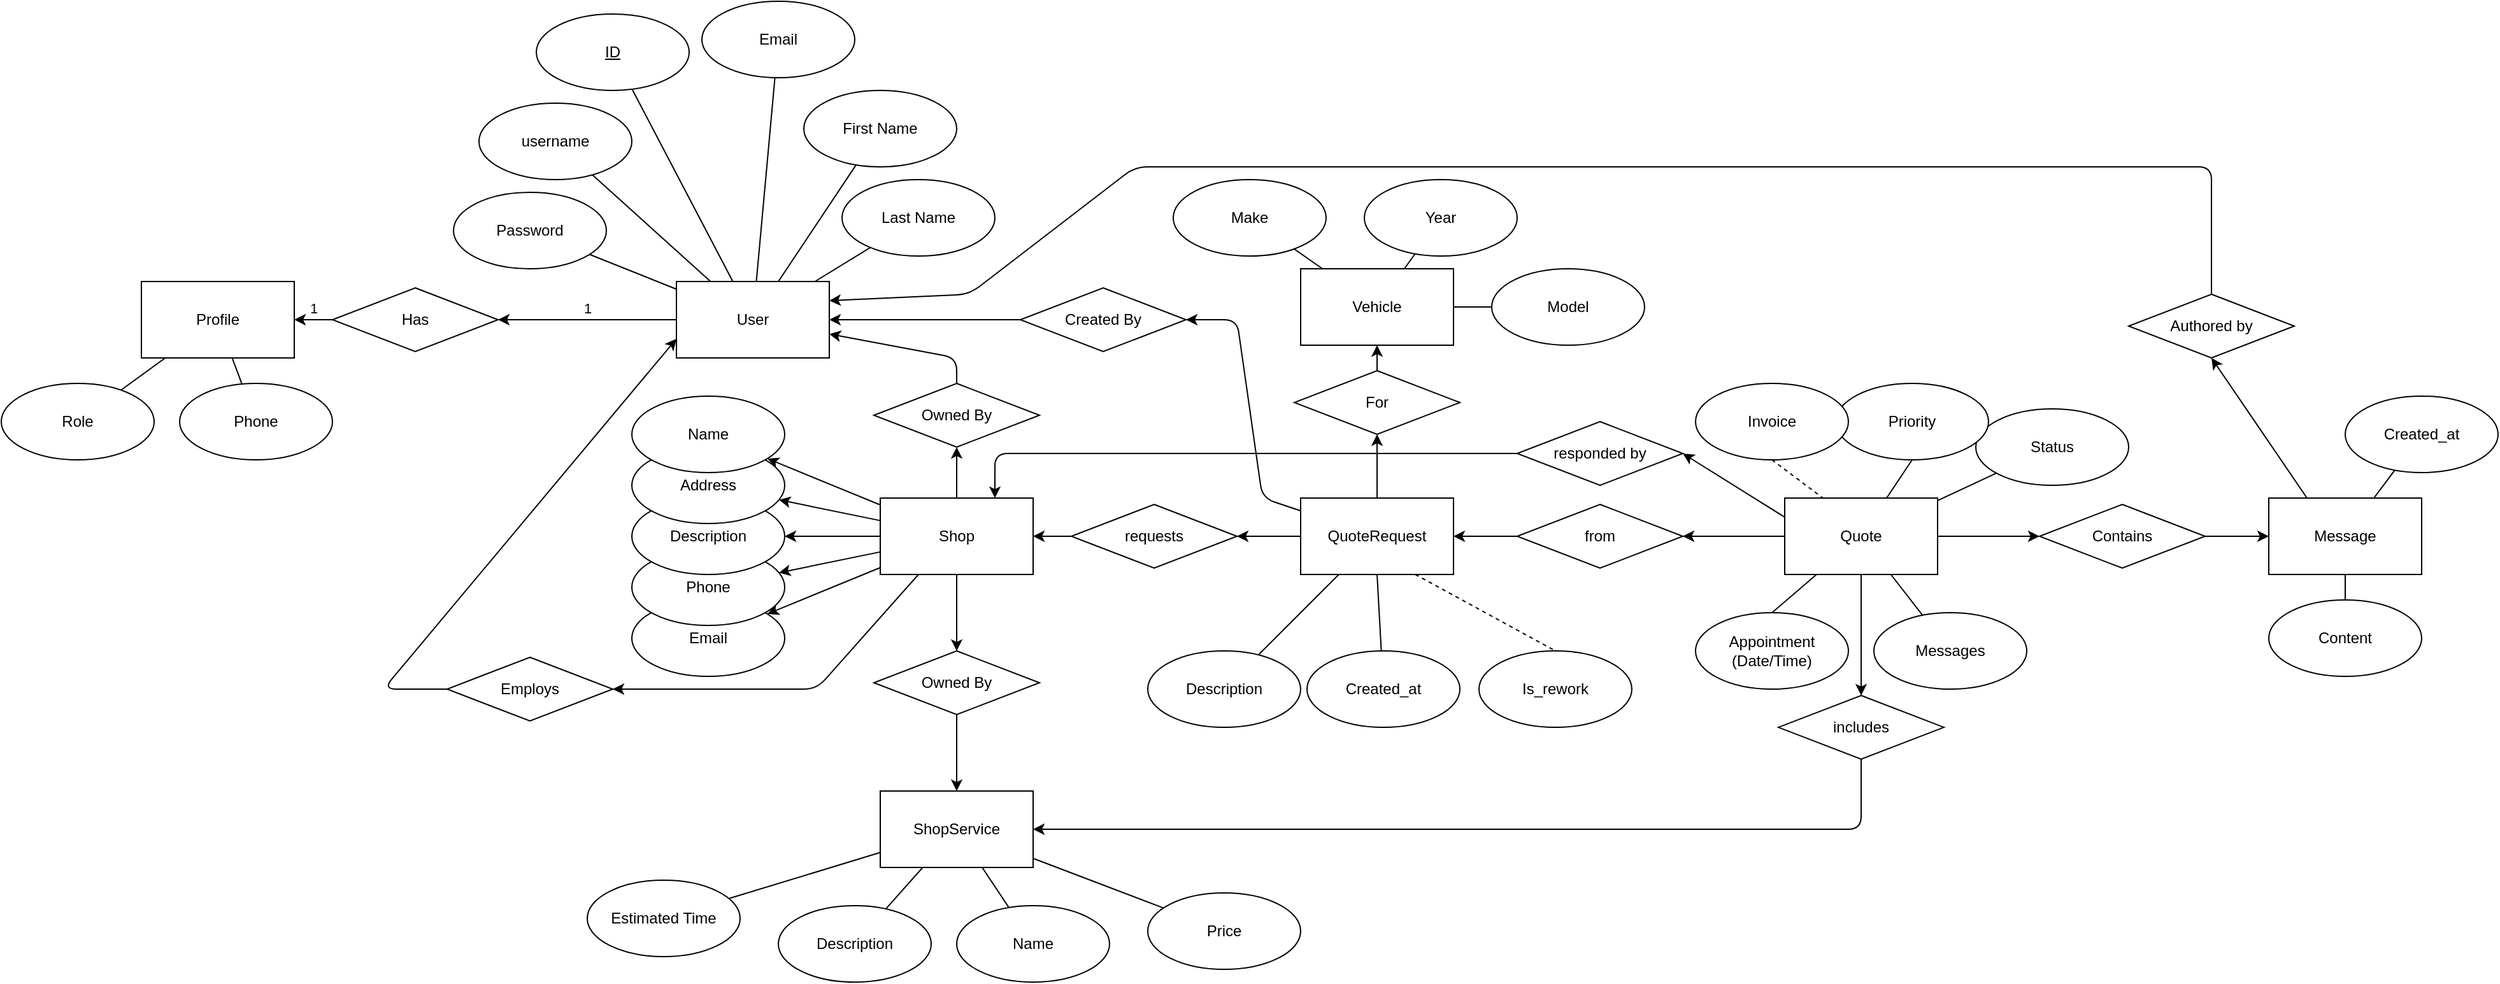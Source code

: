 <mxfile version="20.5.3" type="google"><diagram id="4mzdZ9wm7jJQazLBEe4_" name="Page-1"><mxGraphModel dx="3038" dy="2288" grid="1" gridSize="10" guides="1" tooltips="1" connect="1" arrows="1" fold="1" page="1" pageScale="1" pageWidth="850" pageHeight="1100" math="0" shadow="0"><root><mxCell id="0"/><mxCell id="1" parent="0"/><mxCell id="8-QeXk3PJay878xfkrT4-25" style="rounded=0;orthogonalLoop=1;jettySize=auto;html=1;exitX=0.5;exitY=0;exitDx=0;exitDy=0;strokeColor=default;endArrow=none;endFill=0;" parent="1" source="8Xtw2rzOZ27A39k7qN6L-52" target="8-QeXk3PJay878xfkrT4-3" edge="1"><mxGeometry relative="1" as="geometry"/></mxCell><mxCell id="8Xtw2rzOZ27A39k7qN6L-52" value="Appointment&lt;br&gt;(Date/Time)" style="ellipse;whiteSpace=wrap;html=1;rounded=0;" parent="1" vertex="1"><mxGeometry x="1190" y="350" width="120" height="60" as="geometry"/></mxCell><mxCell id="8-QeXk3PJay878xfkrT4-21" style="edgeStyle=none;rounded=0;orthogonalLoop=1;jettySize=auto;html=1;strokeColor=default;endArrow=none;endFill=0;" parent="1" source="8Xtw2rzOZ27A39k7qN6L-50" target="8-QeXk3PJay878xfkrT4-3" edge="1"><mxGeometry relative="1" as="geometry"><mxPoint x="1460" y="280" as="targetPoint"/></mxGeometry></mxCell><mxCell id="8Xtw2rzOZ27A39k7qN6L-50" value="Status" style="ellipse;whiteSpace=wrap;html=1;rounded=0;" parent="1" vertex="1"><mxGeometry x="1410" y="190" width="120" height="60" as="geometry"/></mxCell><mxCell id="8-QeXk3PJay878xfkrT4-20" style="edgeStyle=none;rounded=0;orthogonalLoop=1;jettySize=auto;html=1;exitX=0.5;exitY=1;exitDx=0;exitDy=0;strokeColor=default;endArrow=none;endFill=0;" parent="1" source="8Xtw2rzOZ27A39k7qN6L-48" target="8-QeXk3PJay878xfkrT4-3" edge="1"><mxGeometry relative="1" as="geometry"/></mxCell><mxCell id="8Xtw2rzOZ27A39k7qN6L-48" value="Priority" style="ellipse;whiteSpace=wrap;html=1;rounded=0;" parent="1" vertex="1"><mxGeometry x="1300" y="170" width="120" height="60" as="geometry"/></mxCell><mxCell id="8Xtw2rzOZ27A39k7qN6L-46" value="Messages" style="ellipse;whiteSpace=wrap;html=1;rounded=0;" parent="1" vertex="1"><mxGeometry x="1330" y="350" width="120" height="60" as="geometry"/></mxCell><mxCell id="8Xtw2rzOZ27A39k7qN6L-38" value="Email" style="ellipse;whiteSpace=wrap;html=1;rounded=0;" parent="1" vertex="1"><mxGeometry x="355" y="340" width="120" height="60" as="geometry"/></mxCell><mxCell id="8Xtw2rzOZ27A39k7qN6L-35" value="Phone" style="ellipse;whiteSpace=wrap;html=1;rounded=0;" parent="1" vertex="1"><mxGeometry x="355" y="300" width="120" height="60" as="geometry"/></mxCell><mxCell id="Z8nu5y6BHmTguR3yjHhJ-9" value="" style="rounded=0;orthogonalLoop=1;jettySize=auto;html=1;endArrow=none;endFill=0;" parent="1" source="Z8nu5y6BHmTguR3yjHhJ-1" target="Z8nu5y6BHmTguR3yjHhJ-8" edge="1"><mxGeometry relative="1" as="geometry"/></mxCell><mxCell id="Z8nu5y6BHmTguR3yjHhJ-18" value="" style="edgeStyle=none;rounded=0;orthogonalLoop=1;jettySize=auto;html=1;endArrow=none;endFill=0;" parent="1" source="Z8nu5y6BHmTguR3yjHhJ-1" target="Z8nu5y6BHmTguR3yjHhJ-17" edge="1"><mxGeometry relative="1" as="geometry"/></mxCell><mxCell id="6-XeLkh2Kt7DWBmrAhOz-14" value="1" style="edgeStyle=none;rounded=1;orthogonalLoop=1;jettySize=auto;html=1;exitX=0;exitY=0.5;exitDx=0;exitDy=0;entryX=1;entryY=0.5;entryDx=0;entryDy=0;endArrow=classic;endFill=1;labelPosition=center;verticalLabelPosition=top;align=center;verticalAlign=bottom;" parent="1" source="Z8nu5y6BHmTguR3yjHhJ-1" target="6-XeLkh2Kt7DWBmrAhOz-12" edge="1"><mxGeometry relative="1" as="geometry"/></mxCell><mxCell id="6-XeLkh2Kt7DWBmrAhOz-20" style="edgeStyle=none;rounded=1;orthogonalLoop=1;jettySize=auto;html=1;endArrow=none;endFill=0;" parent="1" source="Z8nu5y6BHmTguR3yjHhJ-1" target="6-XeLkh2Kt7DWBmrAhOz-18" edge="1"><mxGeometry relative="1" as="geometry"/></mxCell><mxCell id="Z8nu5y6BHmTguR3yjHhJ-1" value="User" style="rounded=0;whiteSpace=wrap;html=1;" parent="1" vertex="1"><mxGeometry x="390" y="90" width="120" height="60" as="geometry"/></mxCell><mxCell id="8Xtw2rzOZ27A39k7qN6L-2" value="" style="rounded=0;orthogonalLoop=1;jettySize=auto;html=1;endArrow=none;endFill=0;" parent="1" source="Z8nu5y6BHmTguR3yjHhJ-2" target="8Xtw2rzOZ27A39k7qN6L-1" edge="1"><mxGeometry relative="1" as="geometry"/></mxCell><mxCell id="8Xtw2rzOZ27A39k7qN6L-4" value="" style="edgeStyle=none;rounded=0;orthogonalLoop=1;jettySize=auto;html=1;endArrow=none;endFill=0;" parent="1" source="Z8nu5y6BHmTguR3yjHhJ-2" target="8Xtw2rzOZ27A39k7qN6L-3" edge="1"><mxGeometry relative="1" as="geometry"/></mxCell><mxCell id="Z8nu5y6BHmTguR3yjHhJ-2" value="Profile" style="rounded=0;whiteSpace=wrap;html=1;" parent="1" vertex="1"><mxGeometry x="-30" y="90" width="120" height="60" as="geometry"/></mxCell><mxCell id="8Xtw2rzOZ27A39k7qN6L-16" value="" style="edgeStyle=none;rounded=0;orthogonalLoop=1;jettySize=auto;html=1;" parent="1" source="Z8nu5y6BHmTguR3yjHhJ-4" target="8Xtw2rzOZ27A39k7qN6L-15" edge="1"><mxGeometry relative="1" as="geometry"/></mxCell><mxCell id="8Xtw2rzOZ27A39k7qN6L-30" value="" style="edgeStyle=none;rounded=0;orthogonalLoop=1;jettySize=auto;html=1;" parent="1" source="Z8nu5y6BHmTguR3yjHhJ-4" target="8Xtw2rzOZ27A39k7qN6L-29" edge="1"><mxGeometry relative="1" as="geometry"/></mxCell><mxCell id="8Xtw2rzOZ27A39k7qN6L-32" value="" style="edgeStyle=none;rounded=0;orthogonalLoop=1;jettySize=auto;html=1;" parent="1" source="Z8nu5y6BHmTguR3yjHhJ-4" target="8Xtw2rzOZ27A39k7qN6L-31" edge="1"><mxGeometry relative="1" as="geometry"/></mxCell><mxCell id="8Xtw2rzOZ27A39k7qN6L-36" value="" style="edgeStyle=none;rounded=0;orthogonalLoop=1;jettySize=auto;html=1;" parent="1" source="Z8nu5y6BHmTguR3yjHhJ-4" target="8Xtw2rzOZ27A39k7qN6L-35" edge="1"><mxGeometry relative="1" as="geometry"/></mxCell><mxCell id="8Xtw2rzOZ27A39k7qN6L-39" value="" style="edgeStyle=none;rounded=0;orthogonalLoop=1;jettySize=auto;html=1;" parent="1" source="Z8nu5y6BHmTguR3yjHhJ-4" target="8Xtw2rzOZ27A39k7qN6L-38" edge="1"><mxGeometry relative="1" as="geometry"/></mxCell><mxCell id="8-QeXk3PJay878xfkrT4-49" style="edgeStyle=none;rounded=1;orthogonalLoop=1;jettySize=auto;html=1;exitX=0.25;exitY=1;exitDx=0;exitDy=0;entryX=1;entryY=0.5;entryDx=0;entryDy=0;strokeColor=default;endArrow=classic;endFill=1;" parent="1" source="Z8nu5y6BHmTguR3yjHhJ-4" target="8-QeXk3PJay878xfkrT4-48" edge="1"><mxGeometry relative="1" as="geometry"><Array as="points"><mxPoint x="500" y="410"/></Array></mxGeometry></mxCell><mxCell id="6-XeLkh2Kt7DWBmrAhOz-1" style="edgeStyle=orthogonalEdgeStyle;rounded=0;orthogonalLoop=1;jettySize=auto;html=1;exitX=0.5;exitY=1;exitDx=0;exitDy=0;" parent="1" source="Z8nu5y6BHmTguR3yjHhJ-4" target="6-XeLkh2Kt7DWBmrAhOz-8" edge="1"><mxGeometry relative="1" as="geometry"><mxPoint x="610" y="370.0" as="targetPoint"/></mxGeometry></mxCell><mxCell id="6-XeLkh2Kt7DWBmrAhOz-6" style="rounded=1;orthogonalLoop=1;jettySize=auto;html=1;exitX=0.5;exitY=0;exitDx=0;exitDy=0;entryX=0.5;entryY=1;entryDx=0;entryDy=0;endArrow=classic;endFill=1;" parent="1" source="Z8nu5y6BHmTguR3yjHhJ-4" target="8Xtw2rzOZ27A39k7qN6L-11" edge="1"><mxGeometry relative="1" as="geometry"/></mxCell><mxCell id="Z8nu5y6BHmTguR3yjHhJ-4" value="Shop" style="rounded=0;whiteSpace=wrap;html=1;" parent="1" vertex="1"><mxGeometry x="550" y="260" width="120" height="60" as="geometry"/></mxCell><mxCell id="8Xtw2rzOZ27A39k7qN6L-18" value="" style="edgeStyle=none;rounded=0;orthogonalLoop=1;jettySize=auto;html=1;endArrow=none;endFill=0;" parent="1" source="Z8nu5y6BHmTguR3yjHhJ-5" target="8Xtw2rzOZ27A39k7qN6L-17" edge="1"><mxGeometry relative="1" as="geometry"/></mxCell><mxCell id="8Xtw2rzOZ27A39k7qN6L-20" value="" style="edgeStyle=none;rounded=0;orthogonalLoop=1;jettySize=auto;html=1;endArrow=none;endFill=0;" parent="1" source="Z8nu5y6BHmTguR3yjHhJ-5" target="8Xtw2rzOZ27A39k7qN6L-19" edge="1"><mxGeometry relative="1" as="geometry"/></mxCell><mxCell id="Z8nu5y6BHmTguR3yjHhJ-5" value="ShopService" style="rounded=0;whiteSpace=wrap;html=1;" parent="1" vertex="1"><mxGeometry x="550" y="490" width="120" height="60" as="geometry"/></mxCell><mxCell id="8-QeXk3PJay878xfkrT4-12" style="edgeStyle=orthogonalEdgeStyle;rounded=0;orthogonalLoop=1;jettySize=auto;html=1;exitX=0;exitY=0.5;exitDx=0;exitDy=0;entryX=1;entryY=0.5;entryDx=0;entryDy=0;" parent="1" source="Z8nu5y6BHmTguR3yjHhJ-6" target="8-QeXk3PJay878xfkrT4-10" edge="1"><mxGeometry relative="1" as="geometry"/></mxCell><mxCell id="8-QeXk3PJay878xfkrT4-18" style="rounded=0;orthogonalLoop=1;jettySize=auto;html=1;exitX=0.25;exitY=1;exitDx=0;exitDy=0;strokeColor=default;endArrow=none;endFill=0;" parent="1" source="Z8nu5y6BHmTguR3yjHhJ-6" target="8-QeXk3PJay878xfkrT4-16" edge="1"><mxGeometry relative="1" as="geometry"><Array as="points"/></mxGeometry></mxCell><mxCell id="8-QeXk3PJay878xfkrT4-19" style="rounded=0;orthogonalLoop=1;jettySize=auto;html=1;exitX=0.5;exitY=1;exitDx=0;exitDy=0;strokeColor=default;endArrow=none;endFill=0;" parent="1" source="Z8nu5y6BHmTguR3yjHhJ-6" target="8-QeXk3PJay878xfkrT4-17" edge="1"><mxGeometry relative="1" as="geometry"/></mxCell><mxCell id="6-XeLkh2Kt7DWBmrAhOz-4" style="edgeStyle=orthogonalEdgeStyle;rounded=0;orthogonalLoop=1;jettySize=auto;html=1;exitX=0.5;exitY=0;exitDx=0;exitDy=0;entryX=0.5;entryY=1;entryDx=0;entryDy=0;" parent="1" source="Z8nu5y6BHmTguR3yjHhJ-6" target="6-XeLkh2Kt7DWBmrAhOz-3" edge="1"><mxGeometry relative="1" as="geometry"/></mxCell><mxCell id="6-XeLkh2Kt7DWBmrAhOz-10" style="edgeStyle=none;rounded=1;orthogonalLoop=1;jettySize=auto;html=1;entryX=1;entryY=0.5;entryDx=0;entryDy=0;endArrow=classic;endFill=1;" parent="1" source="Z8nu5y6BHmTguR3yjHhJ-6" target="6-XeLkh2Kt7DWBmrAhOz-9" edge="1"><mxGeometry relative="1" as="geometry"><Array as="points"><mxPoint x="850" y="260"/><mxPoint x="830" y="120"/></Array></mxGeometry></mxCell><mxCell id="Z8nu5y6BHmTguR3yjHhJ-6" value="QuoteRequest" style="rounded=0;whiteSpace=wrap;html=1;" parent="1" vertex="1"><mxGeometry x="880" y="260" width="120" height="60" as="geometry"/></mxCell><mxCell id="8Xtw2rzOZ27A39k7qN6L-6" value="" style="edgeStyle=none;rounded=0;orthogonalLoop=1;jettySize=auto;html=1;endArrow=none;endFill=0;" parent="1" source="Z8nu5y6BHmTguR3yjHhJ-7" target="8Xtw2rzOZ27A39k7qN6L-5" edge="1"><mxGeometry relative="1" as="geometry"/></mxCell><mxCell id="8Xtw2rzOZ27A39k7qN6L-8" value="" style="edgeStyle=none;rounded=0;orthogonalLoop=1;jettySize=auto;html=1;endArrow=none;endFill=0;" parent="1" source="Z8nu5y6BHmTguR3yjHhJ-7" target="8Xtw2rzOZ27A39k7qN6L-7" edge="1"><mxGeometry relative="1" as="geometry"/></mxCell><mxCell id="8Xtw2rzOZ27A39k7qN6L-9" style="edgeStyle=none;rounded=0;orthogonalLoop=1;jettySize=auto;html=1;endArrow=none;endFill=0;" parent="1" source="Z8nu5y6BHmTguR3yjHhJ-7" target="8Xtw2rzOZ27A39k7qN6L-10" edge="1"><mxGeometry relative="1" as="geometry"><mxPoint x="950" y="40" as="targetPoint"/></mxGeometry></mxCell><mxCell id="Z8nu5y6BHmTguR3yjHhJ-7" value="Vehicle" style="rounded=0;whiteSpace=wrap;html=1;" parent="1" vertex="1"><mxGeometry x="880" y="80" width="120" height="60" as="geometry"/></mxCell><mxCell id="Z8nu5y6BHmTguR3yjHhJ-8" value="&lt;u&gt;ID&lt;/u&gt;" style="ellipse;whiteSpace=wrap;html=1;rounded=0;" parent="1" vertex="1"><mxGeometry x="280" y="-120" width="120" height="60" as="geometry"/></mxCell><mxCell id="Z8nu5y6BHmTguR3yjHhJ-17" value="Password" style="ellipse;whiteSpace=wrap;html=1;rounded=0;" parent="1" vertex="1"><mxGeometry x="215" y="20" width="120" height="60" as="geometry"/></mxCell><mxCell id="8Xtw2rzOZ27A39k7qN6L-1" value="Role" style="ellipse;whiteSpace=wrap;html=1;rounded=0;" parent="1" vertex="1"><mxGeometry x="-140" y="170" width="120" height="60" as="geometry"/></mxCell><mxCell id="8Xtw2rzOZ27A39k7qN6L-3" value="Phone" style="ellipse;whiteSpace=wrap;html=1;rounded=0;" parent="1" vertex="1"><mxGeometry y="170" width="120" height="60" as="geometry"/></mxCell><mxCell id="8Xtw2rzOZ27A39k7qN6L-5" value="Make" style="ellipse;whiteSpace=wrap;html=1;rounded=0;" parent="1" vertex="1"><mxGeometry x="780" y="10" width="120" height="60" as="geometry"/></mxCell><mxCell id="8Xtw2rzOZ27A39k7qN6L-7" value="Model" style="ellipse;whiteSpace=wrap;html=1;rounded=0;" parent="1" vertex="1"><mxGeometry x="1030" y="80" width="120" height="60" as="geometry"/></mxCell><mxCell id="8Xtw2rzOZ27A39k7qN6L-10" value="Year" style="ellipse;whiteSpace=wrap;html=1;rounded=0;" parent="1" vertex="1"><mxGeometry x="930" y="10" width="120" height="60" as="geometry"/></mxCell><mxCell id="6-XeLkh2Kt7DWBmrAhOz-7" style="rounded=1;orthogonalLoop=1;jettySize=auto;html=1;exitX=0.5;exitY=0;exitDx=0;exitDy=0;endArrow=classic;endFill=1;" parent="1" source="8Xtw2rzOZ27A39k7qN6L-11" target="Z8nu5y6BHmTguR3yjHhJ-1" edge="1"><mxGeometry relative="1" as="geometry"><Array as="points"><mxPoint x="610" y="150"/></Array></mxGeometry></mxCell><mxCell id="8Xtw2rzOZ27A39k7qN6L-11" value="Owned By" style="rhombus;whiteSpace=wrap;html=1;rounded=0;" parent="1" vertex="1"><mxGeometry x="545" y="170" width="130" height="50" as="geometry"/></mxCell><mxCell id="8Xtw2rzOZ27A39k7qN6L-15" value="Description" style="ellipse;whiteSpace=wrap;html=1;rounded=0;" parent="1" vertex="1"><mxGeometry x="355" y="260" width="120" height="60" as="geometry"/></mxCell><mxCell id="8Xtw2rzOZ27A39k7qN6L-17" value="Name" style="ellipse;whiteSpace=wrap;html=1;rounded=0;" parent="1" vertex="1"><mxGeometry x="610" y="580" width="120" height="60" as="geometry"/></mxCell><mxCell id="8Xtw2rzOZ27A39k7qN6L-19" value="Description" style="ellipse;whiteSpace=wrap;html=1;rounded=0;" parent="1" vertex="1"><mxGeometry x="470" y="580" width="120" height="60" as="geometry"/></mxCell><mxCell id="8Xtw2rzOZ27A39k7qN6L-25" value="" style="edgeStyle=none;rounded=0;orthogonalLoop=1;jettySize=auto;html=1;endArrow=none;endFill=0;" parent="1" source="Z8nu5y6BHmTguR3yjHhJ-5" target="8Xtw2rzOZ27A39k7qN6L-24" edge="1"><mxGeometry relative="1" as="geometry"/></mxCell><mxCell id="8Xtw2rzOZ27A39k7qN6L-27" value="" style="edgeStyle=none;rounded=0;orthogonalLoop=1;jettySize=auto;html=1;endArrow=none;endFill=0;" parent="1" source="Z8nu5y6BHmTguR3yjHhJ-5" target="8Xtw2rzOZ27A39k7qN6L-26" edge="1"><mxGeometry relative="1" as="geometry"/></mxCell><mxCell id="6-XeLkh2Kt7DWBmrAhOz-2" style="edgeStyle=orthogonalEdgeStyle;rounded=0;orthogonalLoop=1;jettySize=auto;html=1;exitX=0.5;exitY=1;exitDx=0;exitDy=0;" parent="1" source="6-XeLkh2Kt7DWBmrAhOz-8" target="Z8nu5y6BHmTguR3yjHhJ-5" edge="1"><mxGeometry relative="1" as="geometry"><mxPoint x="610" y="450" as="sourcePoint"/></mxGeometry></mxCell><mxCell id="8Xtw2rzOZ27A39k7qN6L-24" value="Price" style="ellipse;whiteSpace=wrap;html=1;rounded=0;" parent="1" vertex="1"><mxGeometry x="760" y="570" width="120" height="60" as="geometry"/></mxCell><mxCell id="8Xtw2rzOZ27A39k7qN6L-26" value="Estimated Time" style="ellipse;whiteSpace=wrap;html=1;rounded=0;" parent="1" vertex="1"><mxGeometry x="320" y="560" width="120" height="60" as="geometry"/></mxCell><mxCell id="8Xtw2rzOZ27A39k7qN6L-29" value="Address" style="ellipse;whiteSpace=wrap;html=1;rounded=0;" parent="1" vertex="1"><mxGeometry x="355" y="220" width="120" height="60" as="geometry"/></mxCell><mxCell id="8Xtw2rzOZ27A39k7qN6L-31" value="Name" style="ellipse;whiteSpace=wrap;html=1;rounded=0;" parent="1" vertex="1"><mxGeometry x="355" y="180" width="120" height="60" as="geometry"/></mxCell><mxCell id="8-QeXk3PJay878xfkrT4-6" style="edgeStyle=orthogonalEdgeStyle;rounded=0;orthogonalLoop=1;jettySize=auto;html=1;exitX=0;exitY=0.5;exitDx=0;exitDy=0;entryX=1;entryY=0.5;entryDx=0;entryDy=0;" parent="1" source="8-QeXk3PJay878xfkrT4-3" target="8-QeXk3PJay878xfkrT4-5" edge="1"><mxGeometry relative="1" as="geometry"/></mxCell><mxCell id="8-QeXk3PJay878xfkrT4-23" style="edgeStyle=none;rounded=0;orthogonalLoop=1;jettySize=auto;html=1;exitX=0;exitY=0.25;exitDx=0;exitDy=0;entryX=1;entryY=0.5;entryDx=0;entryDy=0;strokeColor=default;endArrow=classic;endFill=1;" parent="1" source="8-QeXk3PJay878xfkrT4-3" target="8-QeXk3PJay878xfkrT4-22" edge="1"><mxGeometry relative="1" as="geometry"/></mxCell><mxCell id="8-QeXk3PJay878xfkrT4-27" style="edgeStyle=none;rounded=0;orthogonalLoop=1;jettySize=auto;html=1;exitX=0.5;exitY=1;exitDx=0;exitDy=0;strokeColor=default;endArrow=classic;endFill=1;" parent="1" source="8-QeXk3PJay878xfkrT4-3" target="8-QeXk3PJay878xfkrT4-26" edge="1"><mxGeometry relative="1" as="geometry"/></mxCell><mxCell id="8-QeXk3PJay878xfkrT4-30" style="edgeStyle=none;rounded=1;orthogonalLoop=1;jettySize=auto;html=1;strokeColor=default;endArrow=none;endFill=0;" parent="1" source="8-QeXk3PJay878xfkrT4-3" target="8Xtw2rzOZ27A39k7qN6L-46" edge="1"><mxGeometry relative="1" as="geometry"/></mxCell><mxCell id="8-QeXk3PJay878xfkrT4-40" style="edgeStyle=none;rounded=1;orthogonalLoop=1;jettySize=auto;html=1;exitX=1;exitY=0.5;exitDx=0;exitDy=0;entryX=0;entryY=0.5;entryDx=0;entryDy=0;strokeColor=default;endArrow=classic;endFill=1;" parent="1" source="8-QeXk3PJay878xfkrT4-3" target="8-QeXk3PJay878xfkrT4-38" edge="1"><mxGeometry relative="1" as="geometry"/></mxCell><mxCell id="8-QeXk3PJay878xfkrT4-3" value="Quote" style="rounded=0;whiteSpace=wrap;html=1;" parent="1" vertex="1"><mxGeometry x="1260" y="260" width="120" height="60" as="geometry"/></mxCell><mxCell id="8-QeXk3PJay878xfkrT4-7" style="edgeStyle=orthogonalEdgeStyle;rounded=0;orthogonalLoop=1;jettySize=auto;html=1;exitX=0;exitY=0.5;exitDx=0;exitDy=0;" parent="1" source="8-QeXk3PJay878xfkrT4-5" target="Z8nu5y6BHmTguR3yjHhJ-6" edge="1"><mxGeometry relative="1" as="geometry"/></mxCell><mxCell id="8-QeXk3PJay878xfkrT4-5" value="from" style="rhombus;whiteSpace=wrap;html=1;rounded=0;" parent="1" vertex="1"><mxGeometry x="1050" y="265" width="130" height="50" as="geometry"/></mxCell><mxCell id="8-QeXk3PJay878xfkrT4-14" style="edgeStyle=orthogonalEdgeStyle;rounded=0;orthogonalLoop=1;jettySize=auto;html=1;exitX=0;exitY=0.5;exitDx=0;exitDy=0;entryX=1;entryY=0.5;entryDx=0;entryDy=0;" parent="1" source="8-QeXk3PJay878xfkrT4-10" target="Z8nu5y6BHmTguR3yjHhJ-4" edge="1"><mxGeometry relative="1" as="geometry"/></mxCell><mxCell id="8-QeXk3PJay878xfkrT4-10" value="requests" style="rhombus;whiteSpace=wrap;html=1;rounded=0;" parent="1" vertex="1"><mxGeometry x="700" y="265" width="130" height="50" as="geometry"/></mxCell><mxCell id="8-QeXk3PJay878xfkrT4-16" value="Description" style="ellipse;whiteSpace=wrap;html=1;rounded=0;" parent="1" vertex="1"><mxGeometry x="760" y="380" width="120" height="60" as="geometry"/></mxCell><mxCell id="8-QeXk3PJay878xfkrT4-17" value="Created_at" style="ellipse;whiteSpace=wrap;html=1;rounded=0;" parent="1" vertex="1"><mxGeometry x="885" y="380" width="120" height="60" as="geometry"/></mxCell><mxCell id="8-QeXk3PJay878xfkrT4-24" style="edgeStyle=orthogonalEdgeStyle;rounded=1;orthogonalLoop=1;jettySize=auto;html=1;exitX=0;exitY=0.5;exitDx=0;exitDy=0;entryX=0.75;entryY=0;entryDx=0;entryDy=0;strokeColor=default;endArrow=classic;endFill=1;" parent="1" source="8-QeXk3PJay878xfkrT4-22" target="Z8nu5y6BHmTguR3yjHhJ-4" edge="1"><mxGeometry relative="1" as="geometry"/></mxCell><mxCell id="8-QeXk3PJay878xfkrT4-22" value="responded by" style="rhombus;whiteSpace=wrap;html=1;rounded=0;" parent="1" vertex="1"><mxGeometry x="1050" y="200" width="130" height="50" as="geometry"/></mxCell><mxCell id="8-QeXk3PJay878xfkrT4-29" style="orthogonalLoop=1;jettySize=auto;html=1;exitX=0.5;exitY=1;exitDx=0;exitDy=0;strokeColor=default;endArrow=classic;endFill=1;rounded=1;" parent="1" source="8-QeXk3PJay878xfkrT4-26" target="Z8nu5y6BHmTguR3yjHhJ-5" edge="1"><mxGeometry relative="1" as="geometry"><Array as="points"><mxPoint x="1320" y="520"/></Array></mxGeometry></mxCell><mxCell id="8-QeXk3PJay878xfkrT4-26" value="includes" style="rhombus;whiteSpace=wrap;html=1;rounded=0;" parent="1" vertex="1"><mxGeometry x="1255" y="415" width="130" height="50" as="geometry"/></mxCell><mxCell id="8-QeXk3PJay878xfkrT4-34" style="edgeStyle=none;rounded=1;orthogonalLoop=1;jettySize=auto;html=1;strokeColor=default;endArrow=none;endFill=0;" parent="1" source="8-QeXk3PJay878xfkrT4-31" target="8-QeXk3PJay878xfkrT4-32" edge="1"><mxGeometry relative="1" as="geometry"/></mxCell><mxCell id="8-QeXk3PJay878xfkrT4-45" style="edgeStyle=none;rounded=1;orthogonalLoop=1;jettySize=auto;html=1;exitX=0.25;exitY=0;exitDx=0;exitDy=0;entryX=0.5;entryY=1;entryDx=0;entryDy=0;strokeColor=default;endArrow=classic;endFill=1;" parent="1" source="8-QeXk3PJay878xfkrT4-31" target="8-QeXk3PJay878xfkrT4-39" edge="1"><mxGeometry relative="1" as="geometry"/></mxCell><mxCell id="8-QeXk3PJay878xfkrT4-31" value="Message" style="rounded=0;whiteSpace=wrap;html=1;" parent="1" vertex="1"><mxGeometry x="1640" y="260" width="120" height="60" as="geometry"/></mxCell><mxCell id="8-QeXk3PJay878xfkrT4-32" value="Created_at" style="ellipse;whiteSpace=wrap;html=1;rounded=0;" parent="1" vertex="1"><mxGeometry x="1700" y="180" width="120" height="60" as="geometry"/></mxCell><mxCell id="8-QeXk3PJay878xfkrT4-37" style="edgeStyle=none;rounded=1;orthogonalLoop=1;jettySize=auto;html=1;strokeColor=default;endArrow=none;endFill=0;" parent="1" source="8-QeXk3PJay878xfkrT4-36" target="8-QeXk3PJay878xfkrT4-31" edge="1"><mxGeometry relative="1" as="geometry"/></mxCell><mxCell id="8-QeXk3PJay878xfkrT4-36" value="Content" style="ellipse;whiteSpace=wrap;html=1;rounded=0;" parent="1" vertex="1"><mxGeometry x="1640" y="340" width="120" height="60" as="geometry"/></mxCell><mxCell id="8-QeXk3PJay878xfkrT4-43" style="edgeStyle=none;rounded=1;orthogonalLoop=1;jettySize=auto;html=1;exitX=1;exitY=0.5;exitDx=0;exitDy=0;strokeColor=default;endArrow=classic;endFill=1;" parent="1" source="8-QeXk3PJay878xfkrT4-38" target="8-QeXk3PJay878xfkrT4-31" edge="1"><mxGeometry relative="1" as="geometry"/></mxCell><mxCell id="8-QeXk3PJay878xfkrT4-38" value="Contains" style="rhombus;whiteSpace=wrap;html=1;rounded=0;" parent="1" vertex="1"><mxGeometry x="1460" y="265" width="130" height="50" as="geometry"/></mxCell><mxCell id="8-QeXk3PJay878xfkrT4-46" style="rounded=1;orthogonalLoop=1;jettySize=auto;html=1;exitX=0.5;exitY=0;exitDx=0;exitDy=0;entryX=1;entryY=0.25;entryDx=0;entryDy=0;strokeColor=default;endArrow=classic;endFill=1;" parent="1" source="8-QeXk3PJay878xfkrT4-39" target="Z8nu5y6BHmTguR3yjHhJ-1" edge="1"><mxGeometry relative="1" as="geometry"><Array as="points"><mxPoint x="1595"/><mxPoint x="750"/><mxPoint x="620" y="100"/></Array></mxGeometry></mxCell><mxCell id="8-QeXk3PJay878xfkrT4-39" value="Authored by" style="rhombus;whiteSpace=wrap;html=1;rounded=0;" parent="1" vertex="1"><mxGeometry x="1530" y="100" width="130" height="50" as="geometry"/></mxCell><mxCell id="8-QeXk3PJay878xfkrT4-50" style="edgeStyle=none;rounded=1;orthogonalLoop=1;jettySize=auto;html=1;exitX=0;exitY=0.5;exitDx=0;exitDy=0;entryX=0;entryY=0.75;entryDx=0;entryDy=0;strokeColor=default;endArrow=classic;endFill=1;" parent="1" source="8-QeXk3PJay878xfkrT4-48" target="Z8nu5y6BHmTguR3yjHhJ-1" edge="1"><mxGeometry relative="1" as="geometry"><Array as="points"><mxPoint x="160" y="410"/></Array></mxGeometry></mxCell><mxCell id="8-QeXk3PJay878xfkrT4-48" value="Employs" style="rhombus;whiteSpace=wrap;html=1;rounded=0;" parent="1" vertex="1"><mxGeometry x="210" y="385" width="130" height="50" as="geometry"/></mxCell><mxCell id="6-XeLkh2Kt7DWBmrAhOz-5" style="edgeStyle=orthogonalEdgeStyle;rounded=0;orthogonalLoop=1;jettySize=auto;html=1;exitX=0.5;exitY=0;exitDx=0;exitDy=0;" parent="1" source="6-XeLkh2Kt7DWBmrAhOz-3" target="Z8nu5y6BHmTguR3yjHhJ-7" edge="1"><mxGeometry relative="1" as="geometry"/></mxCell><mxCell id="6-XeLkh2Kt7DWBmrAhOz-3" value="For" style="rhombus;whiteSpace=wrap;html=1;rounded=0;" parent="1" vertex="1"><mxGeometry x="875" y="160" width="130" height="50" as="geometry"/></mxCell><mxCell id="6-XeLkh2Kt7DWBmrAhOz-8" value="Owned By" style="rhombus;whiteSpace=wrap;html=1;rounded=0;" parent="1" vertex="1"><mxGeometry x="545" y="380" width="130" height="50" as="geometry"/></mxCell><mxCell id="6-XeLkh2Kt7DWBmrAhOz-11" style="edgeStyle=none;rounded=1;orthogonalLoop=1;jettySize=auto;html=1;exitX=0;exitY=0.5;exitDx=0;exitDy=0;endArrow=classic;endFill=1;" parent="1" source="6-XeLkh2Kt7DWBmrAhOz-9" target="Z8nu5y6BHmTguR3yjHhJ-1" edge="1"><mxGeometry relative="1" as="geometry"/></mxCell><mxCell id="6-XeLkh2Kt7DWBmrAhOz-9" value="Created By" style="rhombus;whiteSpace=wrap;html=1;rounded=0;" parent="1" vertex="1"><mxGeometry x="660" y="95" width="130" height="50" as="geometry"/></mxCell><mxCell id="Q-0bnEJCi_nUiXGlH3UJ-3" value="Is_rework" style="ellipse;whiteSpace=wrap;html=1;rounded=0;" parent="1" vertex="1"><mxGeometry x="1020" y="380" width="120" height="60" as="geometry"/></mxCell><mxCell id="Q-0bnEJCi_nUiXGlH3UJ-5" style="rounded=0;orthogonalLoop=1;jettySize=auto;html=1;exitX=0.75;exitY=1;exitDx=0;exitDy=0;strokeColor=default;endArrow=none;endFill=0;dashed=1;" parent="1" source="Z8nu5y6BHmTguR3yjHhJ-6" edge="1"><mxGeometry relative="1" as="geometry"><mxPoint x="1078.33" y="319.99" as="sourcePoint"/><mxPoint x="1080" y="380" as="targetPoint"/></mxGeometry></mxCell><mxCell id="Q-0bnEJCi_nUiXGlH3UJ-6" value="Invoice" style="ellipse;whiteSpace=wrap;html=1;rounded=0;" parent="1" vertex="1"><mxGeometry x="1190" y="170" width="120" height="60" as="geometry"/></mxCell><mxCell id="Q-0bnEJCi_nUiXGlH3UJ-7" style="edgeStyle=none;rounded=0;orthogonalLoop=1;jettySize=auto;html=1;exitX=0.5;exitY=1;exitDx=0;exitDy=0;strokeColor=default;endArrow=none;endFill=0;entryX=0.25;entryY=0;entryDx=0;entryDy=0;dashed=1;" parent="1" source="Q-0bnEJCi_nUiXGlH3UJ-6" target="8-QeXk3PJay878xfkrT4-3" edge="1"><mxGeometry relative="1" as="geometry"><mxPoint x="1290" y="230" as="sourcePoint"/><mxPoint x="1270" y="260" as="targetPoint"/></mxGeometry></mxCell><mxCell id="6-XeLkh2Kt7DWBmrAhOz-15" value="1" style="edgeStyle=none;rounded=1;orthogonalLoop=1;jettySize=auto;html=1;exitX=0;exitY=0.5;exitDx=0;exitDy=0;entryX=1;entryY=0.5;entryDx=0;entryDy=0;endArrow=classic;endFill=1;labelPosition=center;verticalLabelPosition=top;align=center;verticalAlign=bottom;" parent="1" source="6-XeLkh2Kt7DWBmrAhOz-12" target="Z8nu5y6BHmTguR3yjHhJ-2" edge="1"><mxGeometry relative="1" as="geometry"/></mxCell><mxCell id="6-XeLkh2Kt7DWBmrAhOz-12" value="Has" style="rhombus;whiteSpace=wrap;html=1;rounded=0;" parent="1" vertex="1"><mxGeometry x="120" y="95" width="130" height="50" as="geometry"/></mxCell><mxCell id="6-XeLkh2Kt7DWBmrAhOz-17" style="edgeStyle=none;rounded=1;orthogonalLoop=1;jettySize=auto;html=1;endArrow=none;endFill=0;" parent="1" source="6-XeLkh2Kt7DWBmrAhOz-16" target="Z8nu5y6BHmTguR3yjHhJ-1" edge="1"><mxGeometry relative="1" as="geometry"/></mxCell><mxCell id="6-XeLkh2Kt7DWBmrAhOz-16" value="username" style="ellipse;whiteSpace=wrap;html=1;rounded=0;" parent="1" vertex="1"><mxGeometry x="235" y="-50" width="120" height="60" as="geometry"/></mxCell><mxCell id="6-XeLkh2Kt7DWBmrAhOz-18" value="First Name" style="ellipse;whiteSpace=wrap;html=1;rounded=0;" parent="1" vertex="1"><mxGeometry x="490" y="-60" width="120" height="60" as="geometry"/></mxCell><mxCell id="6-XeLkh2Kt7DWBmrAhOz-21" style="edgeStyle=none;rounded=1;orthogonalLoop=1;jettySize=auto;html=1;endArrow=none;endFill=0;" parent="1" source="6-XeLkh2Kt7DWBmrAhOz-19" target="Z8nu5y6BHmTguR3yjHhJ-1" edge="1"><mxGeometry relative="1" as="geometry"/></mxCell><mxCell id="6-XeLkh2Kt7DWBmrAhOz-19" value="Last Name" style="ellipse;whiteSpace=wrap;html=1;rounded=0;" parent="1" vertex="1"><mxGeometry x="520" y="10" width="120" height="60" as="geometry"/></mxCell><mxCell id="6-XeLkh2Kt7DWBmrAhOz-23" style="edgeStyle=none;rounded=1;orthogonalLoop=1;jettySize=auto;html=1;endArrow=none;endFill=0;" parent="1" source="6-XeLkh2Kt7DWBmrAhOz-22" target="Z8nu5y6BHmTguR3yjHhJ-1" edge="1"><mxGeometry relative="1" as="geometry"/></mxCell><mxCell id="6-XeLkh2Kt7DWBmrAhOz-22" value="Email" style="ellipse;whiteSpace=wrap;html=1;rounded=0;" parent="1" vertex="1"><mxGeometry x="410" y="-130" width="120" height="60" as="geometry"/></mxCell></root></mxGraphModel></diagram></mxfile>